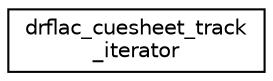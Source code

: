 digraph "Graphical Class Hierarchy"
{
 // LATEX_PDF_SIZE
  edge [fontname="Helvetica",fontsize="10",labelfontname="Helvetica",labelfontsize="10"];
  node [fontname="Helvetica",fontsize="10",shape=record];
  rankdir="LR";
  Node0 [label="drflac_cuesheet_track\l_iterator",height=0.2,width=0.4,color="black", fillcolor="white", style="filled",URL="$structdrflac__cuesheet__track__iterator.html",tooltip=" "];
}
